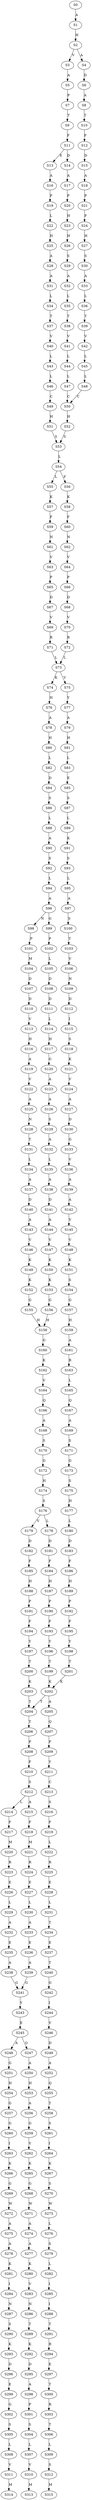 strict digraph  {
	S0 -> S1 [ label = A ];
	S1 -> S2 [ label = H ];
	S2 -> S3 [ label = V ];
	S2 -> S4 [ label = A ];
	S3 -> S5 [ label = A ];
	S4 -> S6 [ label = D ];
	S5 -> S7 [ label = P ];
	S6 -> S8 [ label = A ];
	S7 -> S9 [ label = T ];
	S8 -> S10 [ label = T ];
	S9 -> S11 [ label = F ];
	S10 -> S12 [ label = F ];
	S11 -> S13 [ label = E ];
	S11 -> S14 [ label = D ];
	S12 -> S15 [ label = D ];
	S13 -> S16 [ label = A ];
	S14 -> S17 [ label = A ];
	S15 -> S18 [ label = A ];
	S16 -> S19 [ label = P ];
	S17 -> S20 [ label = P ];
	S18 -> S21 [ label = P ];
	S19 -> S22 [ label = L ];
	S20 -> S23 [ label = H ];
	S21 -> S24 [ label = F ];
	S22 -> S25 [ label = H ];
	S23 -> S26 [ label = H ];
	S24 -> S27 [ label = H ];
	S25 -> S28 [ label = A ];
	S26 -> S29 [ label = S ];
	S27 -> S30 [ label = S ];
	S28 -> S31 [ label = A ];
	S29 -> S32 [ label = A ];
	S30 -> S33 [ label = A ];
	S31 -> S34 [ label = L ];
	S32 -> S35 [ label = L ];
	S33 -> S36 [ label = L ];
	S34 -> S37 [ label = T ];
	S35 -> S38 [ label = T ];
	S36 -> S39 [ label = T ];
	S37 -> S40 [ label = V ];
	S38 -> S41 [ label = V ];
	S39 -> S42 [ label = V ];
	S40 -> S43 [ label = L ];
	S41 -> S44 [ label = L ];
	S42 -> S45 [ label = L ];
	S43 -> S46 [ label = L ];
	S44 -> S47 [ label = L ];
	S45 -> S48 [ label = L ];
	S46 -> S49 [ label = C ];
	S47 -> S50 [ label = C ];
	S48 -> S50 [ label = C ];
	S49 -> S51 [ label = H ];
	S50 -> S52 [ label = H ];
	S51 -> S53 [ label = S ];
	S52 -> S53 [ label = S ];
	S53 -> S54 [ label = L ];
	S54 -> S55 [ label = L ];
	S54 -> S56 [ label = F ];
	S55 -> S57 [ label = K ];
	S56 -> S58 [ label = K ];
	S57 -> S59 [ label = F ];
	S58 -> S60 [ label = F ];
	S59 -> S61 [ label = N ];
	S60 -> S62 [ label = N ];
	S61 -> S63 [ label = V ];
	S62 -> S64 [ label = V ];
	S63 -> S65 [ label = P ];
	S64 -> S66 [ label = P ];
	S65 -> S67 [ label = D ];
	S66 -> S68 [ label = D ];
	S67 -> S69 [ label = V ];
	S68 -> S70 [ label = V ];
	S69 -> S71 [ label = R ];
	S70 -> S72 [ label = R ];
	S71 -> S73 [ label = L ];
	S72 -> S73 [ label = L ];
	S73 -> S74 [ label = K ];
	S73 -> S75 [ label = V ];
	S74 -> S76 [ label = H ];
	S75 -> S77 [ label = Y ];
	S76 -> S78 [ label = A ];
	S77 -> S79 [ label = A ];
	S78 -> S80 [ label = H ];
	S79 -> S81 [ label = H ];
	S80 -> S82 [ label = L ];
	S81 -> S83 [ label = L ];
	S82 -> S84 [ label = D ];
	S83 -> S85 [ label = E ];
	S84 -> S86 [ label = S ];
	S85 -> S87 [ label = S ];
	S86 -> S88 [ label = L ];
	S87 -> S89 [ label = L ];
	S88 -> S90 [ label = A ];
	S89 -> S91 [ label = K ];
	S90 -> S92 [ label = S ];
	S91 -> S93 [ label = S ];
	S92 -> S94 [ label = L ];
	S93 -> S95 [ label = L ];
	S94 -> S96 [ label = A ];
	S95 -> S97 [ label = A ];
	S96 -> S98 [ label = N ];
	S96 -> S99 [ label = G ];
	S97 -> S100 [ label = S ];
	S98 -> S101 [ label = P ];
	S99 -> S102 [ label = P ];
	S100 -> S103 [ label = T ];
	S101 -> S104 [ label = M ];
	S102 -> S105 [ label = L ];
	S103 -> S106 [ label = V ];
	S104 -> S107 [ label = D ];
	S105 -> S108 [ label = D ];
	S106 -> S109 [ label = N ];
	S107 -> S110 [ label = D ];
	S108 -> S111 [ label = D ];
	S109 -> S112 [ label = D ];
	S110 -> S113 [ label = V ];
	S111 -> S114 [ label = L ];
	S112 -> S115 [ label = I ];
	S113 -> S116 [ label = H ];
	S114 -> S117 [ label = H ];
	S115 -> S118 [ label = S ];
	S116 -> S119 [ label = A ];
	S117 -> S120 [ label = G ];
	S118 -> S121 [ label = K ];
	S119 -> S122 [ label = V ];
	S120 -> S123 [ label = A ];
	S121 -> S124 [ label = V ];
	S122 -> S125 [ label = A ];
	S123 -> S126 [ label = A ];
	S124 -> S127 [ label = A ];
	S125 -> S128 [ label = N ];
	S126 -> S129 [ label = S ];
	S127 -> S130 [ label = D ];
	S128 -> S131 [ label = T ];
	S129 -> S132 [ label = A ];
	S130 -> S133 [ label = G ];
	S131 -> S134 [ label = L ];
	S132 -> S135 [ label = L ];
	S133 -> S136 [ label = V ];
	S134 -> S137 [ label = A ];
	S135 -> S138 [ label = A ];
	S136 -> S139 [ label = A ];
	S137 -> S140 [ label = D ];
	S138 -> S141 [ label = D ];
	S139 -> S142 [ label = A ];
	S140 -> S143 [ label = A ];
	S141 -> S144 [ label = A ];
	S142 -> S145 [ label = V ];
	S143 -> S146 [ label = V ];
	S144 -> S147 [ label = V ];
	S145 -> S148 [ label = V ];
	S146 -> S149 [ label = K ];
	S147 -> S150 [ label = K ];
	S148 -> S151 [ label = K ];
	S149 -> S152 [ label = K ];
	S150 -> S153 [ label = K ];
	S151 -> S154 [ label = S ];
	S152 -> S155 [ label = G ];
	S153 -> S156 [ label = G ];
	S154 -> S157 [ label = G ];
	S155 -> S158 [ label = H ];
	S156 -> S158 [ label = H ];
	S157 -> S159 [ label = H ];
	S158 -> S160 [ label = G ];
	S159 -> S161 [ label = A ];
	S160 -> S162 [ label = K ];
	S161 -> S163 [ label = R ];
	S162 -> S164 [ label = V ];
	S163 -> S165 [ label = L ];
	S164 -> S166 [ label = Q ];
	S165 -> S167 [ label = Q ];
	S166 -> S168 [ label = A ];
	S167 -> S169 [ label = A ];
	S168 -> S170 [ label = S ];
	S169 -> S171 [ label = S ];
	S170 -> S172 [ label = G ];
	S171 -> S173 [ label = G ];
	S172 -> S174 [ label = H ];
	S173 -> S175 [ label = S ];
	S174 -> S176 [ label = S ];
	S175 -> S177 [ label = H ];
	S176 -> S178 [ label = L ];
	S176 -> S179 [ label = V ];
	S177 -> S180 [ label = L ];
	S178 -> S181 [ label = D ];
	S179 -> S182 [ label = D ];
	S180 -> S183 [ label = D ];
	S181 -> S184 [ label = F ];
	S182 -> S185 [ label = F ];
	S183 -> S186 [ label = F ];
	S184 -> S187 [ label = H ];
	S185 -> S188 [ label = H ];
	S186 -> S189 [ label = H ];
	S187 -> S190 [ label = P ];
	S188 -> S191 [ label = P ];
	S189 -> S192 [ label = P ];
	S190 -> S193 [ label = F ];
	S191 -> S194 [ label = F ];
	S192 -> S195 [ label = F ];
	S193 -> S196 [ label = Y ];
	S194 -> S197 [ label = Y ];
	S195 -> S198 [ label = Y ];
	S196 -> S199 [ label = T ];
	S197 -> S200 [ label = T ];
	S198 -> S201 [ label = T ];
	S199 -> S202 [ label = K ];
	S200 -> S203 [ label = K ];
	S201 -> S202 [ label = K ];
	S202 -> S204 [ label = T ];
	S202 -> S205 [ label = A ];
	S203 -> S204 [ label = T ];
	S204 -> S206 [ label = T ];
	S205 -> S207 [ label = Q ];
	S206 -> S208 [ label = P ];
	S207 -> S209 [ label = P ];
	S208 -> S210 [ label = F ];
	S209 -> S211 [ label = Y ];
	S210 -> S212 [ label = S ];
	S211 -> S213 [ label = C ];
	S212 -> S214 [ label = L ];
	S212 -> S215 [ label = A ];
	S213 -> S216 [ label = S ];
	S214 -> S217 [ label = F ];
	S215 -> S218 [ label = F ];
	S216 -> S219 [ label = F ];
	S217 -> S220 [ label = M ];
	S218 -> S221 [ label = M ];
	S219 -> S222 [ label = L ];
	S220 -> S223 [ label = R ];
	S221 -> S224 [ label = R ];
	S222 -> S225 [ label = R ];
	S223 -> S226 [ label = E ];
	S224 -> S227 [ label = E ];
	S225 -> S228 [ label = E ];
	S226 -> S229 [ label = L ];
	S227 -> S230 [ label = L ];
	S228 -> S231 [ label = L ];
	S229 -> S232 [ label = A ];
	S230 -> S233 [ label = A ];
	S231 -> S234 [ label = T ];
	S232 -> S235 [ label = E ];
	S233 -> S236 [ label = E ];
	S234 -> S237 [ label = E ];
	S235 -> S238 [ label = A ];
	S236 -> S239 [ label = A ];
	S237 -> S240 [ label = T ];
	S238 -> S241 [ label = G ];
	S239 -> S241 [ label = G ];
	S240 -> S242 [ label = G ];
	S241 -> S243 [ label = Y ];
	S242 -> S244 [ label = I ];
	S243 -> S245 [ label = E ];
	S244 -> S246 [ label = V ];
	S245 -> S247 [ label = G ];
	S245 -> S248 [ label = A ];
	S246 -> S249 [ label = D ];
	S247 -> S250 [ label = A ];
	S248 -> S251 [ label = G ];
	S249 -> S252 [ label = A ];
	S250 -> S253 [ label = H ];
	S251 -> S254 [ label = H ];
	S252 -> S255 [ label = Q ];
	S253 -> S256 [ label = A ];
	S254 -> S257 [ label = G ];
	S255 -> S258 [ label = T ];
	S256 -> S259 [ label = G ];
	S257 -> S260 [ label = G ];
	S258 -> S261 [ label = S ];
	S259 -> S262 [ label = V ];
	S260 -> S263 [ label = I ];
	S261 -> S264 [ label = I ];
	S262 -> S265 [ label = K ];
	S263 -> S266 [ label = K ];
	S264 -> S267 [ label = K ];
	S265 -> S268 [ label = G ];
	S266 -> S269 [ label = G ];
	S267 -> S270 [ label = S ];
	S268 -> S271 [ label = W ];
	S269 -> S272 [ label = W ];
	S270 -> S273 [ label = W ];
	S271 -> S274 [ label = A ];
	S272 -> S275 [ label = A ];
	S273 -> S276 [ label = L ];
	S274 -> S277 [ label = A ];
	S275 -> S278 [ label = A ];
	S276 -> S279 [ label = S ];
	S277 -> S280 [ label = K ];
	S278 -> S281 [ label = K ];
	S279 -> S282 [ label = L ];
	S280 -> S283 [ label = V ];
	S281 -> S284 [ label = I ];
	S282 -> S285 [ label = I ];
	S283 -> S286 [ label = N ];
	S284 -> S287 [ label = N ];
	S285 -> S288 [ label = I ];
	S286 -> S289 [ label = T ];
	S287 -> S290 [ label = S ];
	S288 -> S291 [ label = T ];
	S289 -> S292 [ label = K ];
	S290 -> S293 [ label = K ];
	S291 -> S294 [ label = R ];
	S292 -> S295 [ label = D ];
	S293 -> S296 [ label = D ];
	S294 -> S297 [ label = E ];
	S295 -> S298 [ label = A ];
	S296 -> S299 [ label = E ];
	S297 -> S300 [ label = T ];
	S298 -> S301 [ label = P ];
	S299 -> S302 [ label = G ];
	S300 -> S303 [ label = R ];
	S301 -> S304 [ label = S ];
	S302 -> S305 [ label = S ];
	S303 -> S306 [ label = T ];
	S304 -> S307 [ label = L ];
	S305 -> S308 [ label = L ];
	S306 -> S309 [ label = L ];
	S307 -> S310 [ label = V ];
	S308 -> S311 [ label = V ];
	S309 -> S312 [ label = S ];
	S310 -> S313 [ label = M ];
	S311 -> S314 [ label = M ];
	S312 -> S315 [ label = M ];
}
